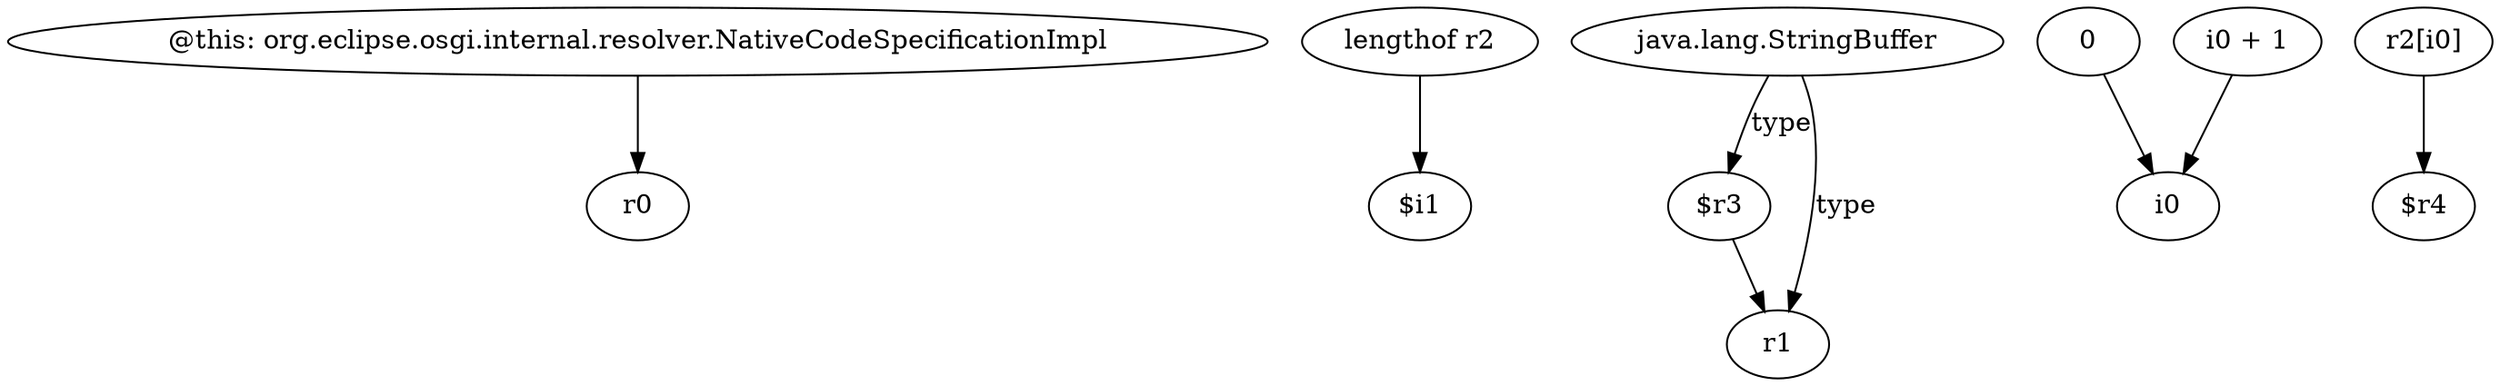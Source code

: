 digraph g {
0[label="@this: org.eclipse.osgi.internal.resolver.NativeCodeSpecificationImpl"]
1[label="r0"]
0->1[label=""]
2[label="lengthof r2"]
3[label="$i1"]
2->3[label=""]
4[label="$r3"]
5[label="r1"]
4->5[label=""]
6[label="0"]
7[label="i0"]
6->7[label=""]
8[label="java.lang.StringBuffer"]
8->4[label="type"]
9[label="r2[i0]"]
10[label="$r4"]
9->10[label=""]
11[label="i0 + 1"]
11->7[label=""]
8->5[label="type"]
}